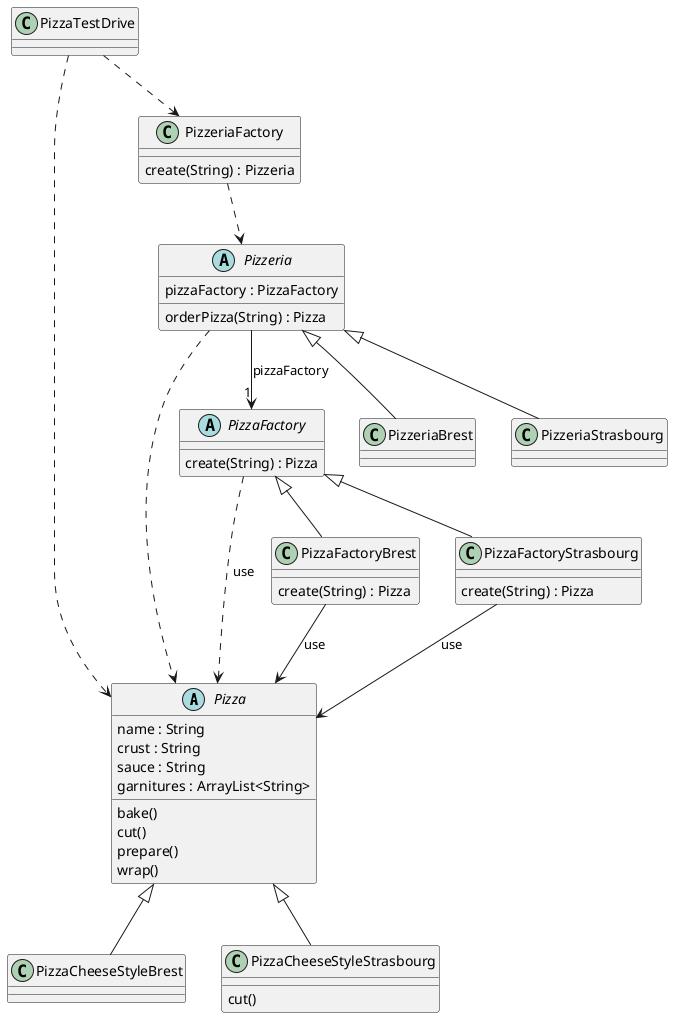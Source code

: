 @startuml

abstract class "Pizza" {
  name : String
  crust : String
  sauce : String
  garnitures : ArrayList<String>
  bake()
  cut()
  prepare()
  wrap()
}

class "PizzaCheeseStyleBrest"

class "PizzaCheeseStyleStrasbourg" {
  cut()
}

abstract class "PizzaFactory" {
  create(String) : Pizza
}

class "PizzaFactoryBrest" {
  create(String) : Pizza
}

class "PizzaFactoryStrasbourg" {
  create(String) : Pizza
}

class "PizzaTestDrive"

abstract class "Pizzeria" {
  pizzaFactory : PizzaFactory
  orderPizza(String) : Pizza
}

class "PizzeriaBrest"

class "PizzeriaFactory" {
  create(String) : Pizzeria
}

class "PizzeriaStrasbourg"

"PizzaFactoryBrest" --> "Pizza" : use
"PizzaFactory" ..> "Pizza" : use
"PizzaFactory" <|-- "PizzaFactoryBrest"
"PizzaFactory" <|-- "PizzaFactoryStrasbourg"
"PizzaFactoryStrasbourg" --> "Pizza" : use
"Pizza" <|-- "PizzaCheeseStyleBrest"
"Pizza" <|-- "PizzaCheeseStyleStrasbourg"
"PizzeriaFactory" ..> "Pizzeria"
"Pizzeria" ..> "Pizza" 
"Pizzeria" --> "1" "PizzaFactory" : pizzaFactory
"Pizzeria" <|-- "PizzeriaBrest"
"Pizzeria" <|-- "PizzeriaStrasbourg"
"PizzaTestDrive" ..> "PizzeriaFactory"
"PizzaTestDrive" ..> "Pizza"

@enduml
